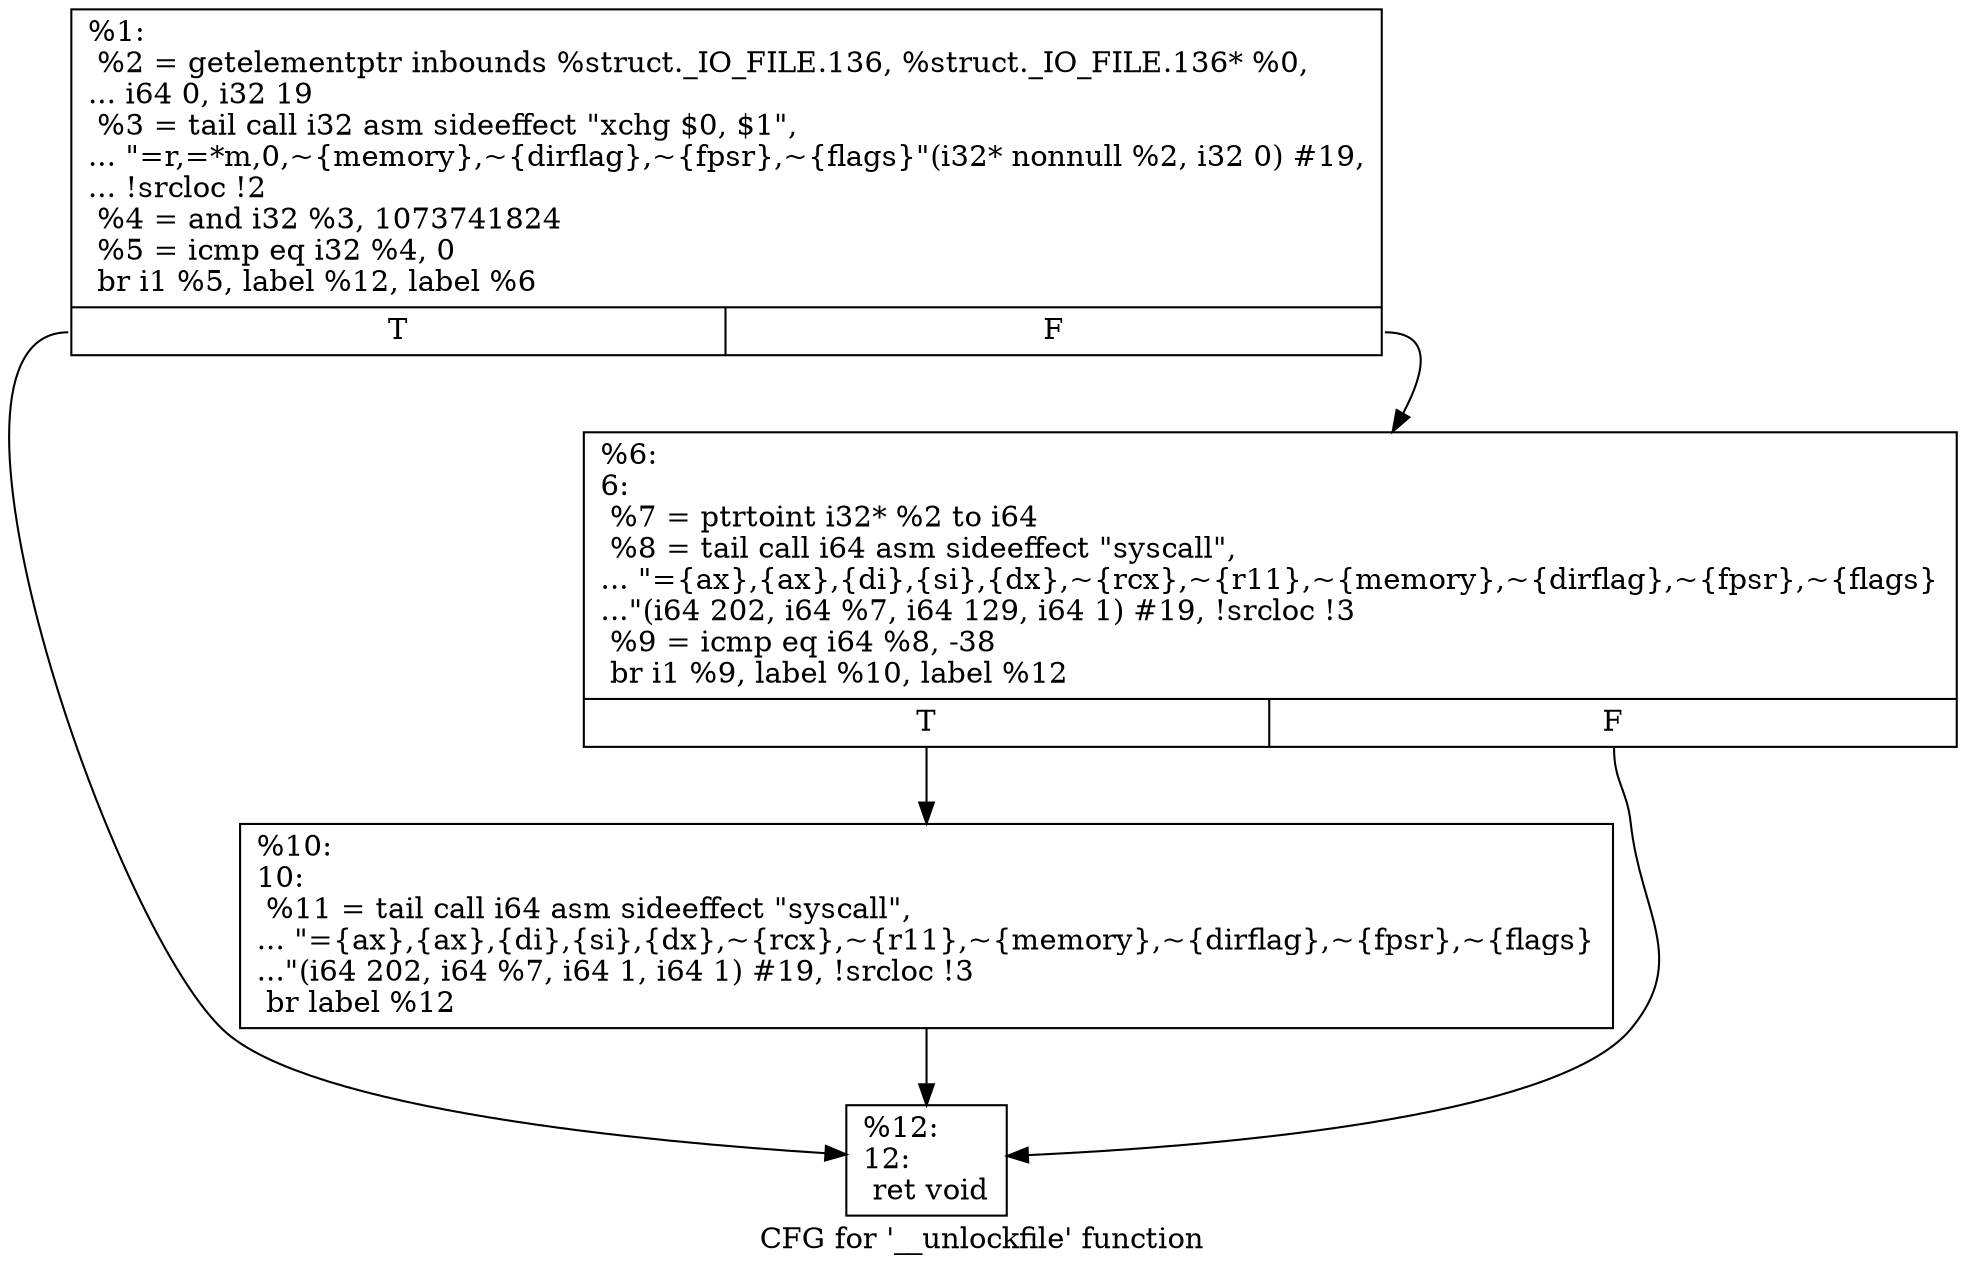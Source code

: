 digraph "CFG for '__unlockfile' function" {
	label="CFG for '__unlockfile' function";

	Node0x1fd6040 [shape=record,label="{%1:\l  %2 = getelementptr inbounds %struct._IO_FILE.136, %struct._IO_FILE.136* %0,\l... i64 0, i32 19\l  %3 = tail call i32 asm sideeffect \"xchg $0, $1\",\l... \"=r,=*m,0,~\{memory\},~\{dirflag\},~\{fpsr\},~\{flags\}\"(i32* nonnull %2, i32 0) #19,\l... !srcloc !2\l  %4 = and i32 %3, 1073741824\l  %5 = icmp eq i32 %4, 0\l  br i1 %5, label %12, label %6\l|{<s0>T|<s1>F}}"];
	Node0x1fd6040:s0 -> Node0x1fd6160;
	Node0x1fd6040:s1 -> Node0x1fd60c0;
	Node0x1fd60c0 [shape=record,label="{%6:\l6:                                                \l  %7 = ptrtoint i32* %2 to i64\l  %8 = tail call i64 asm sideeffect \"syscall\",\l... \"=\{ax\},\{ax\},\{di\},\{si\},\{dx\},~\{rcx\},~\{r11\},~\{memory\},~\{dirflag\},~\{fpsr\},~\{flags\}\l...\"(i64 202, i64 %7, i64 129, i64 1) #19, !srcloc !3\l  %9 = icmp eq i64 %8, -38\l  br i1 %9, label %10, label %12\l|{<s0>T|<s1>F}}"];
	Node0x1fd60c0:s0 -> Node0x1fd6110;
	Node0x1fd60c0:s1 -> Node0x1fd6160;
	Node0x1fd6110 [shape=record,label="{%10:\l10:                                               \l  %11 = tail call i64 asm sideeffect \"syscall\",\l... \"=\{ax\},\{ax\},\{di\},\{si\},\{dx\},~\{rcx\},~\{r11\},~\{memory\},~\{dirflag\},~\{fpsr\},~\{flags\}\l...\"(i64 202, i64 %7, i64 1, i64 1) #19, !srcloc !3\l  br label %12\l}"];
	Node0x1fd6110 -> Node0x1fd6160;
	Node0x1fd6160 [shape=record,label="{%12:\l12:                                               \l  ret void\l}"];
}
